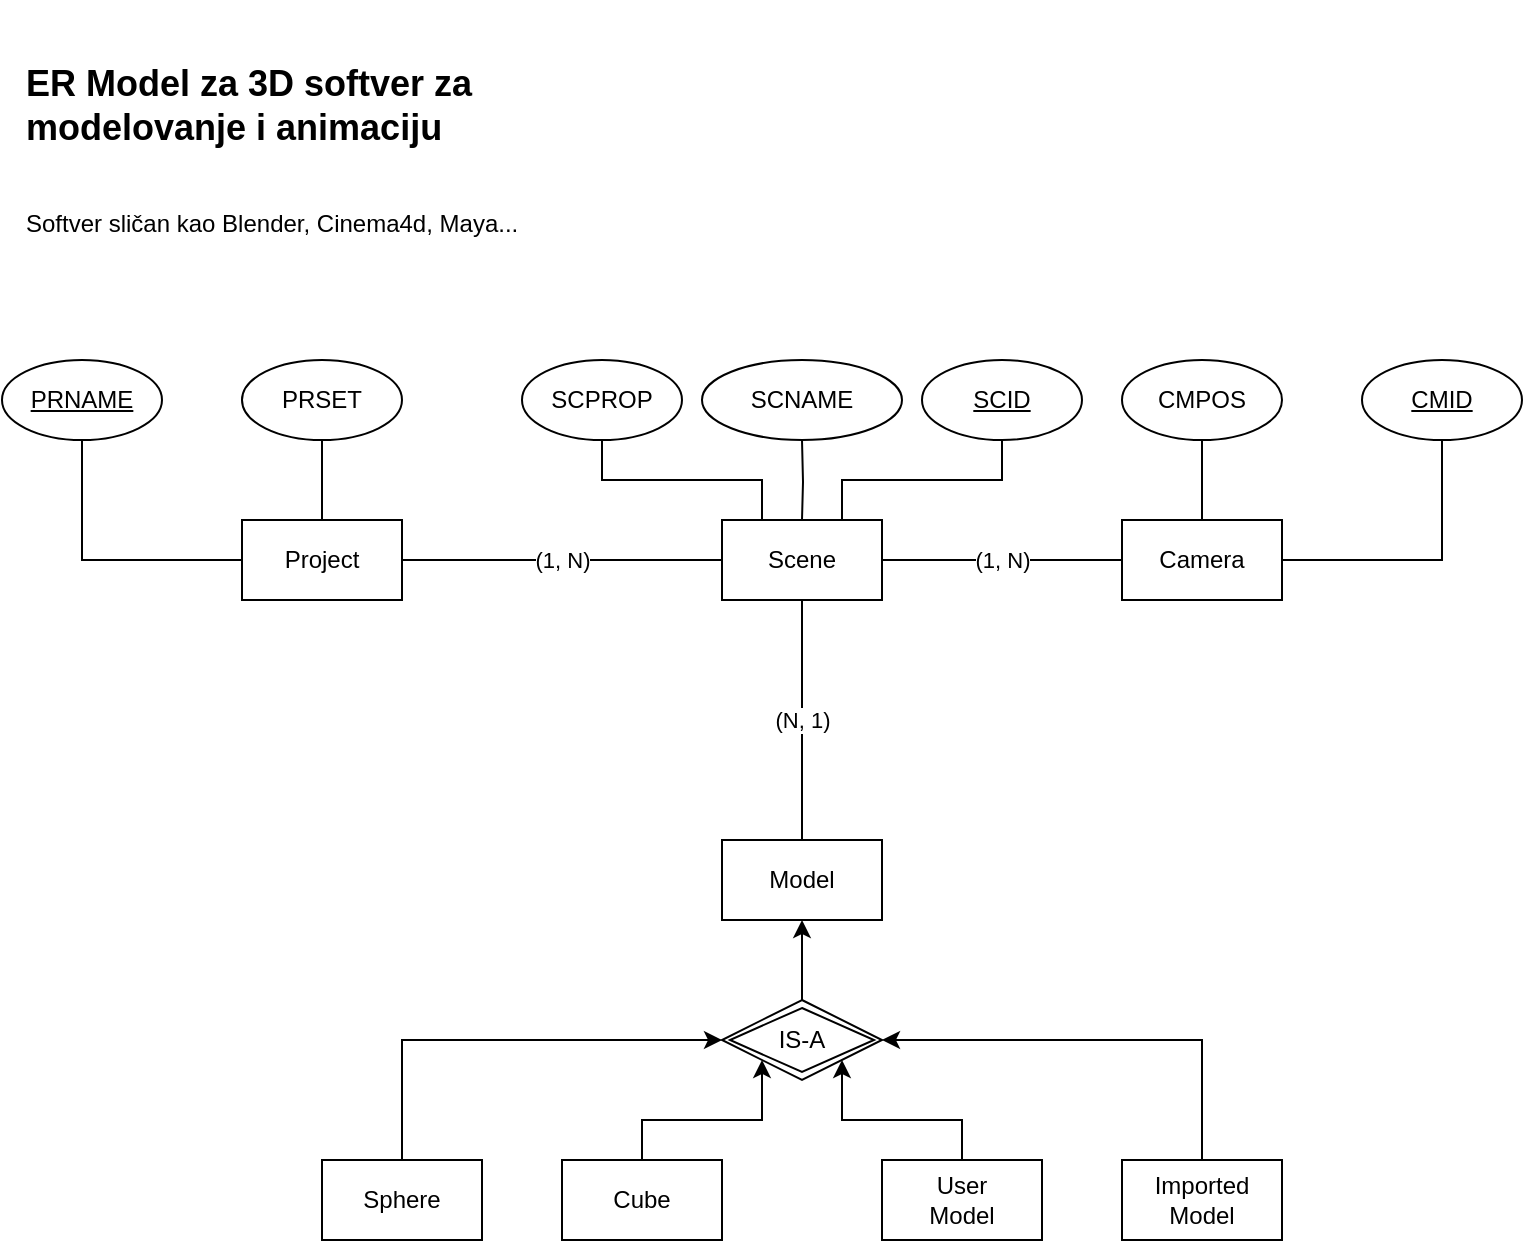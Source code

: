 <mxfile version="14.6.3" type="github"><diagram id="i0jPZAk6bTskViBEeTmk" name="Page-1"><mxGraphModel dx="1422" dy="801" grid="1" gridSize="10" guides="1" tooltips="1" connect="1" arrows="1" fold="1" page="1" pageScale="1" pageWidth="827" pageHeight="1169" math="0" shadow="0"><root><mxCell id="0"/><mxCell id="1" parent="0"/><mxCell id="i9lRQSYCKbTx1-nVW2aJ-37" style="edgeStyle=orthogonalEdgeStyle;rounded=0;orthogonalLoop=1;jettySize=auto;html=1;exitX=0.25;exitY=0;exitDx=0;exitDy=0;entryX=0.5;entryY=1;entryDx=0;entryDy=0;startArrow=none;startFill=0;endArrow=none;endFill=0;" edge="1" parent="1" source="i9lRQSYCKbTx1-nVW2aJ-1" target="i9lRQSYCKbTx1-nVW2aJ-36"><mxGeometry relative="1" as="geometry"/></mxCell><mxCell id="i9lRQSYCKbTx1-nVW2aJ-44" style="edgeStyle=orthogonalEdgeStyle;rounded=0;orthogonalLoop=1;jettySize=auto;html=1;exitX=0.75;exitY=0;exitDx=0;exitDy=0;entryX=0.5;entryY=1;entryDx=0;entryDy=0;startArrow=none;startFill=0;endArrow=none;endFill=0;" edge="1" parent="1" source="i9lRQSYCKbTx1-nVW2aJ-1" target="i9lRQSYCKbTx1-nVW2aJ-41"><mxGeometry relative="1" as="geometry"/></mxCell><mxCell id="i9lRQSYCKbTx1-nVW2aJ-1" value="Scene" style="whiteSpace=wrap;html=1;align=center;" vertex="1" parent="1"><mxGeometry x="360" y="270" width="80" height="40" as="geometry"/></mxCell><mxCell id="i9lRQSYCKbTx1-nVW2aJ-15" value="&lt;div&gt;(1, N)&lt;/div&gt;" style="edgeStyle=orthogonalEdgeStyle;rounded=0;orthogonalLoop=1;jettySize=auto;html=1;exitX=1;exitY=0.5;exitDx=0;exitDy=0;entryX=0;entryY=0.5;entryDx=0;entryDy=0;endArrow=none;endFill=0;" edge="1" parent="1" source="i9lRQSYCKbTx1-nVW2aJ-2" target="i9lRQSYCKbTx1-nVW2aJ-1"><mxGeometry relative="1" as="geometry"/></mxCell><mxCell id="i9lRQSYCKbTx1-nVW2aJ-33" style="edgeStyle=orthogonalEdgeStyle;rounded=0;orthogonalLoop=1;jettySize=auto;html=1;exitX=0;exitY=0.5;exitDx=0;exitDy=0;entryX=0.5;entryY=1;entryDx=0;entryDy=0;startArrow=none;startFill=0;endArrow=none;endFill=0;" edge="1" parent="1" source="i9lRQSYCKbTx1-nVW2aJ-2" target="i9lRQSYCKbTx1-nVW2aJ-32"><mxGeometry relative="1" as="geometry"/></mxCell><mxCell id="i9lRQSYCKbTx1-nVW2aJ-35" style="edgeStyle=orthogonalEdgeStyle;rounded=0;orthogonalLoop=1;jettySize=auto;html=1;exitX=0.5;exitY=0;exitDx=0;exitDy=0;entryX=0.5;entryY=1;entryDx=0;entryDy=0;startArrow=none;startFill=0;endArrow=none;endFill=0;" edge="1" parent="1" source="i9lRQSYCKbTx1-nVW2aJ-2" target="i9lRQSYCKbTx1-nVW2aJ-34"><mxGeometry relative="1" as="geometry"/></mxCell><mxCell id="i9lRQSYCKbTx1-nVW2aJ-2" value="Project" style="whiteSpace=wrap;html=1;align=center;" vertex="1" parent="1"><mxGeometry x="120" y="270" width="80" height="40" as="geometry"/></mxCell><mxCell id="i9lRQSYCKbTx1-nVW2aJ-30" value="(1, N)" style="edgeStyle=orthogonalEdgeStyle;rounded=0;orthogonalLoop=1;jettySize=auto;html=1;exitX=0;exitY=0.5;exitDx=0;exitDy=0;startArrow=none;startFill=0;endArrow=none;endFill=0;" edge="1" parent="1" source="i9lRQSYCKbTx1-nVW2aJ-16" target="i9lRQSYCKbTx1-nVW2aJ-1"><mxGeometry relative="1" as="geometry"/></mxCell><mxCell id="i9lRQSYCKbTx1-nVW2aJ-51" style="edgeStyle=orthogonalEdgeStyle;rounded=0;orthogonalLoop=1;jettySize=auto;html=1;exitX=0.5;exitY=0;exitDx=0;exitDy=0;entryX=0.5;entryY=1;entryDx=0;entryDy=0;startArrow=none;startFill=0;endArrow=none;endFill=0;" edge="1" parent="1" source="i9lRQSYCKbTx1-nVW2aJ-16" target="i9lRQSYCKbTx1-nVW2aJ-50"><mxGeometry relative="1" as="geometry"/></mxCell><mxCell id="i9lRQSYCKbTx1-nVW2aJ-16" value="Camera" style="whiteSpace=wrap;html=1;align=center;" vertex="1" parent="1"><mxGeometry x="560" y="270" width="80" height="40" as="geometry"/></mxCell><mxCell id="i9lRQSYCKbTx1-nVW2aJ-29" style="edgeStyle=orthogonalEdgeStyle;rounded=0;orthogonalLoop=1;jettySize=auto;html=1;exitX=0.5;exitY=1;exitDx=0;exitDy=0;entryX=0.5;entryY=0;entryDx=0;entryDy=0;startArrow=classic;startFill=1;endArrow=none;endFill=0;" edge="1" parent="1" source="i9lRQSYCKbTx1-nVW2aJ-17" target="i9lRQSYCKbTx1-nVW2aJ-20"><mxGeometry relative="1" as="geometry"/></mxCell><mxCell id="i9lRQSYCKbTx1-nVW2aJ-31" value="&lt;div&gt;(N, 1)&lt;/div&gt;" style="edgeStyle=orthogonalEdgeStyle;rounded=0;orthogonalLoop=1;jettySize=auto;html=1;exitX=0.5;exitY=0;exitDx=0;exitDy=0;startArrow=none;startFill=0;endArrow=none;endFill=0;" edge="1" parent="1" source="i9lRQSYCKbTx1-nVW2aJ-17" target="i9lRQSYCKbTx1-nVW2aJ-1"><mxGeometry relative="1" as="geometry"/></mxCell><mxCell id="i9lRQSYCKbTx1-nVW2aJ-17" value="Model" style="whiteSpace=wrap;html=1;align=center;" vertex="1" parent="1"><mxGeometry x="360" y="430" width="80" height="40" as="geometry"/></mxCell><mxCell id="i9lRQSYCKbTx1-nVW2aJ-18" value="Sphere" style="whiteSpace=wrap;html=1;align=center;" vertex="1" parent="1"><mxGeometry x="160" y="590" width="80" height="40" as="geometry"/></mxCell><mxCell id="i9lRQSYCKbTx1-nVW2aJ-19" value="Cube" style="whiteSpace=wrap;html=1;align=center;" vertex="1" parent="1"><mxGeometry x="280" y="590" width="80" height="40" as="geometry"/></mxCell><mxCell id="i9lRQSYCKbTx1-nVW2aJ-22" style="edgeStyle=orthogonalEdgeStyle;rounded=0;orthogonalLoop=1;jettySize=auto;html=1;exitX=0;exitY=0.5;exitDx=0;exitDy=0;entryX=0.5;entryY=0;entryDx=0;entryDy=0;startArrow=classic;startFill=1;endArrow=none;endFill=0;" edge="1" parent="1" source="i9lRQSYCKbTx1-nVW2aJ-20" target="i9lRQSYCKbTx1-nVW2aJ-18"><mxGeometry relative="1" as="geometry"/></mxCell><mxCell id="i9lRQSYCKbTx1-nVW2aJ-23" style="edgeStyle=orthogonalEdgeStyle;rounded=0;orthogonalLoop=1;jettySize=auto;html=1;exitX=0;exitY=1;exitDx=0;exitDy=0;startArrow=classic;startFill=1;endArrow=none;endFill=0;" edge="1" parent="1" source="i9lRQSYCKbTx1-nVW2aJ-20" target="i9lRQSYCKbTx1-nVW2aJ-19"><mxGeometry relative="1" as="geometry"/></mxCell><mxCell id="i9lRQSYCKbTx1-nVW2aJ-26" style="edgeStyle=orthogonalEdgeStyle;rounded=0;orthogonalLoop=1;jettySize=auto;html=1;exitX=1;exitY=1;exitDx=0;exitDy=0;entryX=0.5;entryY=0;entryDx=0;entryDy=0;startArrow=classic;startFill=1;endArrow=none;endFill=0;" edge="1" parent="1" source="i9lRQSYCKbTx1-nVW2aJ-20" target="i9lRQSYCKbTx1-nVW2aJ-24"><mxGeometry relative="1" as="geometry"/></mxCell><mxCell id="i9lRQSYCKbTx1-nVW2aJ-27" style="edgeStyle=orthogonalEdgeStyle;rounded=0;orthogonalLoop=1;jettySize=auto;html=1;exitX=1;exitY=0.5;exitDx=0;exitDy=0;startArrow=classic;startFill=1;endArrow=none;endFill=0;" edge="1" parent="1" source="i9lRQSYCKbTx1-nVW2aJ-20" target="i9lRQSYCKbTx1-nVW2aJ-25"><mxGeometry relative="1" as="geometry"/></mxCell><mxCell id="i9lRQSYCKbTx1-nVW2aJ-20" value="&lt;div&gt;IS-A&lt;/div&gt;" style="shape=rhombus;double=1;perimeter=rhombusPerimeter;whiteSpace=wrap;html=1;align=center;" vertex="1" parent="1"><mxGeometry x="360" y="510" width="80" height="40" as="geometry"/></mxCell><mxCell id="i9lRQSYCKbTx1-nVW2aJ-24" value="&lt;div&gt;User&lt;/div&gt;&lt;div&gt;Model&lt;/div&gt;" style="whiteSpace=wrap;html=1;align=center;" vertex="1" parent="1"><mxGeometry x="440" y="590" width="80" height="40" as="geometry"/></mxCell><mxCell id="i9lRQSYCKbTx1-nVW2aJ-25" value="&lt;div&gt;Imported Model&lt;/div&gt;" style="whiteSpace=wrap;html=1;align=center;" vertex="1" parent="1"><mxGeometry x="560" y="590" width="80" height="40" as="geometry"/></mxCell><mxCell id="i9lRQSYCKbTx1-nVW2aJ-32" value="PRNAME" style="ellipse;whiteSpace=wrap;html=1;align=center;fontStyle=4;" vertex="1" parent="1"><mxGeometry y="190" width="80" height="40" as="geometry"/></mxCell><mxCell id="i9lRQSYCKbTx1-nVW2aJ-34" value="PRSET" style="ellipse;whiteSpace=wrap;html=1;align=center;" vertex="1" parent="1"><mxGeometry x="120" y="190" width="80" height="40" as="geometry"/></mxCell><mxCell id="i9lRQSYCKbTx1-nVW2aJ-36" value="SCPROP" style="ellipse;whiteSpace=wrap;html=1;align=center;" vertex="1" parent="1"><mxGeometry x="260" y="190" width="80" height="40" as="geometry"/></mxCell><mxCell id="i9lRQSYCKbTx1-nVW2aJ-41" value="SCID" style="ellipse;whiteSpace=wrap;html=1;align=center;fontStyle=4;" vertex="1" parent="1"><mxGeometry x="460" y="190" width="80" height="40" as="geometry"/></mxCell><mxCell id="i9lRQSYCKbTx1-nVW2aJ-47" style="edgeStyle=orthogonalEdgeStyle;rounded=0;orthogonalLoop=1;jettySize=auto;html=1;exitX=0.5;exitY=1;exitDx=0;exitDy=0;entryX=0.5;entryY=0;entryDx=0;entryDy=0;startArrow=none;startFill=0;endArrow=none;endFill=0;" edge="1" parent="1" target="i9lRQSYCKbTx1-nVW2aJ-1"><mxGeometry relative="1" as="geometry"><mxPoint x="400" y="230" as="sourcePoint"/></mxGeometry></mxCell><mxCell id="i9lRQSYCKbTx1-nVW2aJ-49" value="SCNAME" style="ellipse;whiteSpace=wrap;html=1;align=center;" vertex="1" parent="1"><mxGeometry x="350" y="190" width="100" height="40" as="geometry"/></mxCell><mxCell id="i9lRQSYCKbTx1-nVW2aJ-50" value="CMPOS" style="ellipse;whiteSpace=wrap;html=1;align=center;" vertex="1" parent="1"><mxGeometry x="560" y="190" width="80" height="40" as="geometry"/></mxCell><mxCell id="i9lRQSYCKbTx1-nVW2aJ-56" style="edgeStyle=orthogonalEdgeStyle;rounded=0;orthogonalLoop=1;jettySize=auto;html=1;exitX=0.5;exitY=1;exitDx=0;exitDy=0;entryX=1;entryY=0.5;entryDx=0;entryDy=0;startArrow=none;startFill=0;endArrow=none;endFill=0;" edge="1" parent="1" source="i9lRQSYCKbTx1-nVW2aJ-53" target="i9lRQSYCKbTx1-nVW2aJ-16"><mxGeometry relative="1" as="geometry"/></mxCell><mxCell id="i9lRQSYCKbTx1-nVW2aJ-53" value="CMID" style="ellipse;whiteSpace=wrap;html=1;align=center;fontStyle=4;" vertex="1" parent="1"><mxGeometry x="680" y="190" width="80" height="40" as="geometry"/></mxCell><mxCell id="i9lRQSYCKbTx1-nVW2aJ-55" value="&lt;div align=&quot;left&quot;&gt;&lt;h2&gt;&lt;b&gt;ER Model za 3D softver za modelovanje i animaciju&lt;/b&gt;&lt;/h2&gt;&lt;div&gt;&lt;br&gt;&lt;/div&gt;&lt;div&gt;Softver sličan kao Blender, Cinema4d, Maya...&lt;br&gt;&lt;/div&gt;&lt;/div&gt;&lt;div align=&quot;left&quot;&gt;&lt;br&gt;&lt;/div&gt;" style="text;html=1;strokeColor=none;fillColor=none;align=left;verticalAlign=middle;whiteSpace=wrap;rounded=0;" vertex="1" parent="1"><mxGeometry x="10" y="10" width="330" height="150" as="geometry"/></mxCell></root></mxGraphModel></diagram></mxfile>
